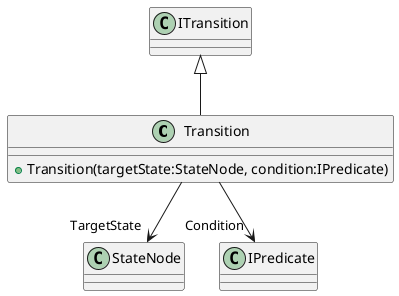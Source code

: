 @startuml
class Transition {
    + Transition(targetState:StateNode, condition:IPredicate)
}
ITransition <|-- Transition
Transition --> "TargetState" StateNode
Transition --> "Condition" IPredicate
@enduml
